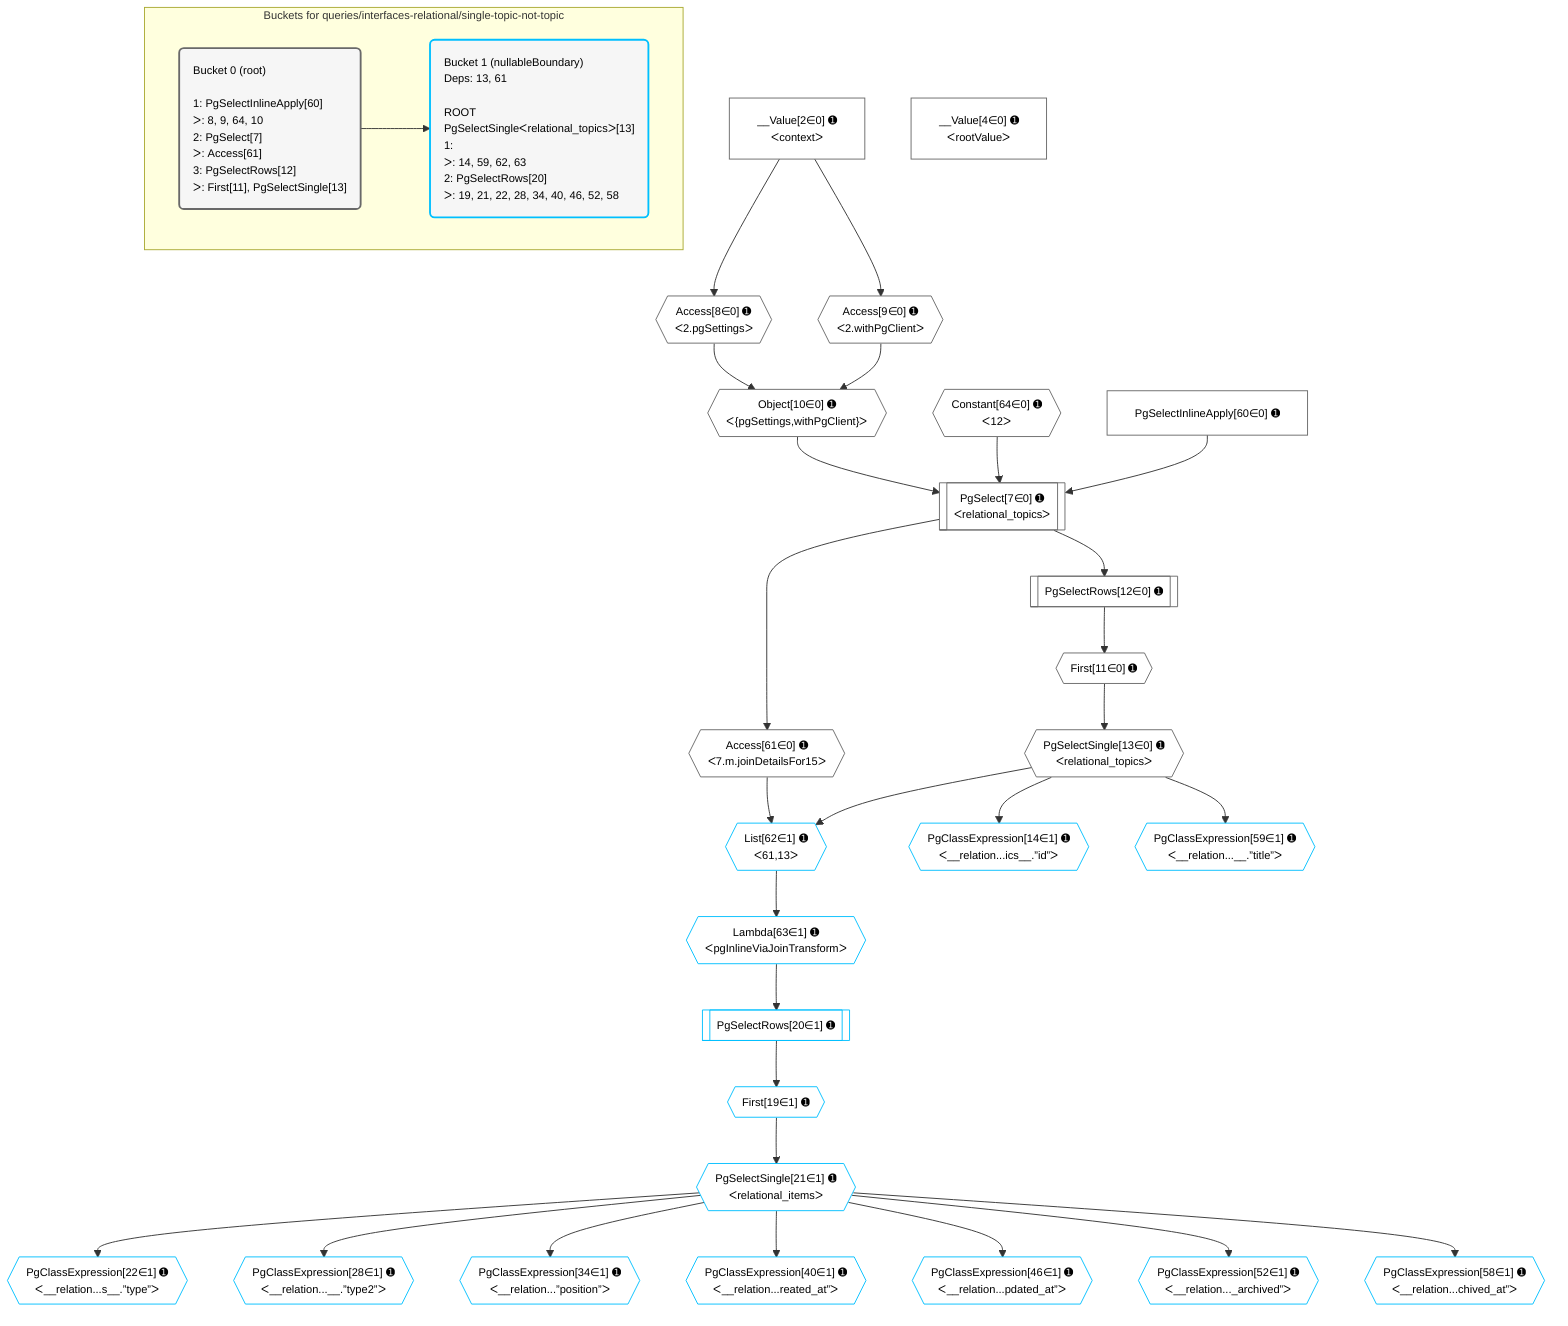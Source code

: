 %%{init: {'themeVariables': { 'fontSize': '12px'}}}%%
graph TD
    classDef path fill:#eee,stroke:#000,color:#000
    classDef plan fill:#fff,stroke-width:1px,color:#000
    classDef itemplan fill:#fff,stroke-width:2px,color:#000
    classDef unbatchedplan fill:#dff,stroke-width:1px,color:#000
    classDef sideeffectplan fill:#fcc,stroke-width:2px,color:#000
    classDef bucket fill:#f6f6f6,color:#000,stroke-width:2px,text-align:left


    %% plan dependencies
    PgSelect7[["PgSelect[7∈0] ➊<br />ᐸrelational_topicsᐳ"]]:::plan
    Object10{{"Object[10∈0] ➊<br />ᐸ{pgSettings,withPgClient}ᐳ"}}:::plan
    Constant64{{"Constant[64∈0] ➊<br />ᐸ12ᐳ"}}:::plan
    PgSelectInlineApply60["PgSelectInlineApply[60∈0] ➊"]:::plan
    Object10 & Constant64 & PgSelectInlineApply60 --> PgSelect7
    Access8{{"Access[8∈0] ➊<br />ᐸ2.pgSettingsᐳ"}}:::plan
    Access9{{"Access[9∈0] ➊<br />ᐸ2.withPgClientᐳ"}}:::plan
    Access8 & Access9 --> Object10
    __Value2["__Value[2∈0] ➊<br />ᐸcontextᐳ"]:::plan
    __Value2 --> Access8
    __Value2 --> Access9
    First11{{"First[11∈0] ➊"}}:::plan
    PgSelectRows12[["PgSelectRows[12∈0] ➊"]]:::plan
    PgSelectRows12 --> First11
    PgSelect7 --> PgSelectRows12
    PgSelectSingle13{{"PgSelectSingle[13∈0] ➊<br />ᐸrelational_topicsᐳ"}}:::plan
    First11 --> PgSelectSingle13
    Access61{{"Access[61∈0] ➊<br />ᐸ7.m.joinDetailsFor15ᐳ"}}:::plan
    PgSelect7 --> Access61
    __Value4["__Value[4∈0] ➊<br />ᐸrootValueᐳ"]:::plan
    List62{{"List[62∈1] ➊<br />ᐸ61,13ᐳ"}}:::plan
    Access61 & PgSelectSingle13 --> List62
    PgClassExpression14{{"PgClassExpression[14∈1] ➊<br />ᐸ__relation...ics__.”id”ᐳ"}}:::plan
    PgSelectSingle13 --> PgClassExpression14
    First19{{"First[19∈1] ➊"}}:::plan
    PgSelectRows20[["PgSelectRows[20∈1] ➊"]]:::plan
    PgSelectRows20 --> First19
    Lambda63{{"Lambda[63∈1] ➊<br />ᐸpgInlineViaJoinTransformᐳ"}}:::plan
    Lambda63 --> PgSelectRows20
    PgSelectSingle21{{"PgSelectSingle[21∈1] ➊<br />ᐸrelational_itemsᐳ"}}:::plan
    First19 --> PgSelectSingle21
    PgClassExpression22{{"PgClassExpression[22∈1] ➊<br />ᐸ__relation...s__.”type”ᐳ"}}:::plan
    PgSelectSingle21 --> PgClassExpression22
    PgClassExpression28{{"PgClassExpression[28∈1] ➊<br />ᐸ__relation...__.”type2”ᐳ"}}:::plan
    PgSelectSingle21 --> PgClassExpression28
    PgClassExpression34{{"PgClassExpression[34∈1] ➊<br />ᐸ__relation...”position”ᐳ"}}:::plan
    PgSelectSingle21 --> PgClassExpression34
    PgClassExpression40{{"PgClassExpression[40∈1] ➊<br />ᐸ__relation...reated_at”ᐳ"}}:::plan
    PgSelectSingle21 --> PgClassExpression40
    PgClassExpression46{{"PgClassExpression[46∈1] ➊<br />ᐸ__relation...pdated_at”ᐳ"}}:::plan
    PgSelectSingle21 --> PgClassExpression46
    PgClassExpression52{{"PgClassExpression[52∈1] ➊<br />ᐸ__relation..._archived”ᐳ"}}:::plan
    PgSelectSingle21 --> PgClassExpression52
    PgClassExpression58{{"PgClassExpression[58∈1] ➊<br />ᐸ__relation...chived_at”ᐳ"}}:::plan
    PgSelectSingle21 --> PgClassExpression58
    PgClassExpression59{{"PgClassExpression[59∈1] ➊<br />ᐸ__relation...__.”title”ᐳ"}}:::plan
    PgSelectSingle13 --> PgClassExpression59
    List62 --> Lambda63

    %% define steps

    subgraph "Buckets for queries/interfaces-relational/single-topic-not-topic"
    Bucket0("Bucket 0 (root)<br /><br />1: PgSelectInlineApply[60]<br />ᐳ: 8, 9, 64, 10<br />2: PgSelect[7]<br />ᐳ: Access[61]<br />3: PgSelectRows[12]<br />ᐳ: First[11], PgSelectSingle[13]"):::bucket
    classDef bucket0 stroke:#696969
    class Bucket0,__Value2,__Value4,PgSelect7,Access8,Access9,Object10,First11,PgSelectRows12,PgSelectSingle13,PgSelectInlineApply60,Access61,Constant64 bucket0
    Bucket1("Bucket 1 (nullableBoundary)<br />Deps: 13, 61<br /><br />ROOT PgSelectSingleᐸrelational_topicsᐳ[13]<br />1: <br />ᐳ: 14, 59, 62, 63<br />2: PgSelectRows[20]<br />ᐳ: 19, 21, 22, 28, 34, 40, 46, 52, 58"):::bucket
    classDef bucket1 stroke:#00bfff
    class Bucket1,PgClassExpression14,First19,PgSelectRows20,PgSelectSingle21,PgClassExpression22,PgClassExpression28,PgClassExpression34,PgClassExpression40,PgClassExpression46,PgClassExpression52,PgClassExpression58,PgClassExpression59,List62,Lambda63 bucket1
    Bucket0 --> Bucket1
    end